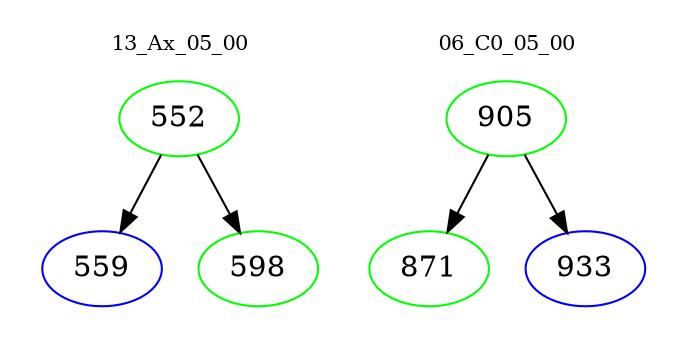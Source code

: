 digraph{
subgraph cluster_0 {
color = white
label = "13_Ax_05_00";
fontsize=10;
T0_552 [label="552", color="green"]
T0_552 -> T0_559 [color="black"]
T0_559 [label="559", color="blue"]
T0_552 -> T0_598 [color="black"]
T0_598 [label="598", color="green"]
}
subgraph cluster_1 {
color = white
label = "06_C0_05_00";
fontsize=10;
T1_905 [label="905", color="green"]
T1_905 -> T1_871 [color="black"]
T1_871 [label="871", color="green"]
T1_905 -> T1_933 [color="black"]
T1_933 [label="933", color="blue"]
}
}

